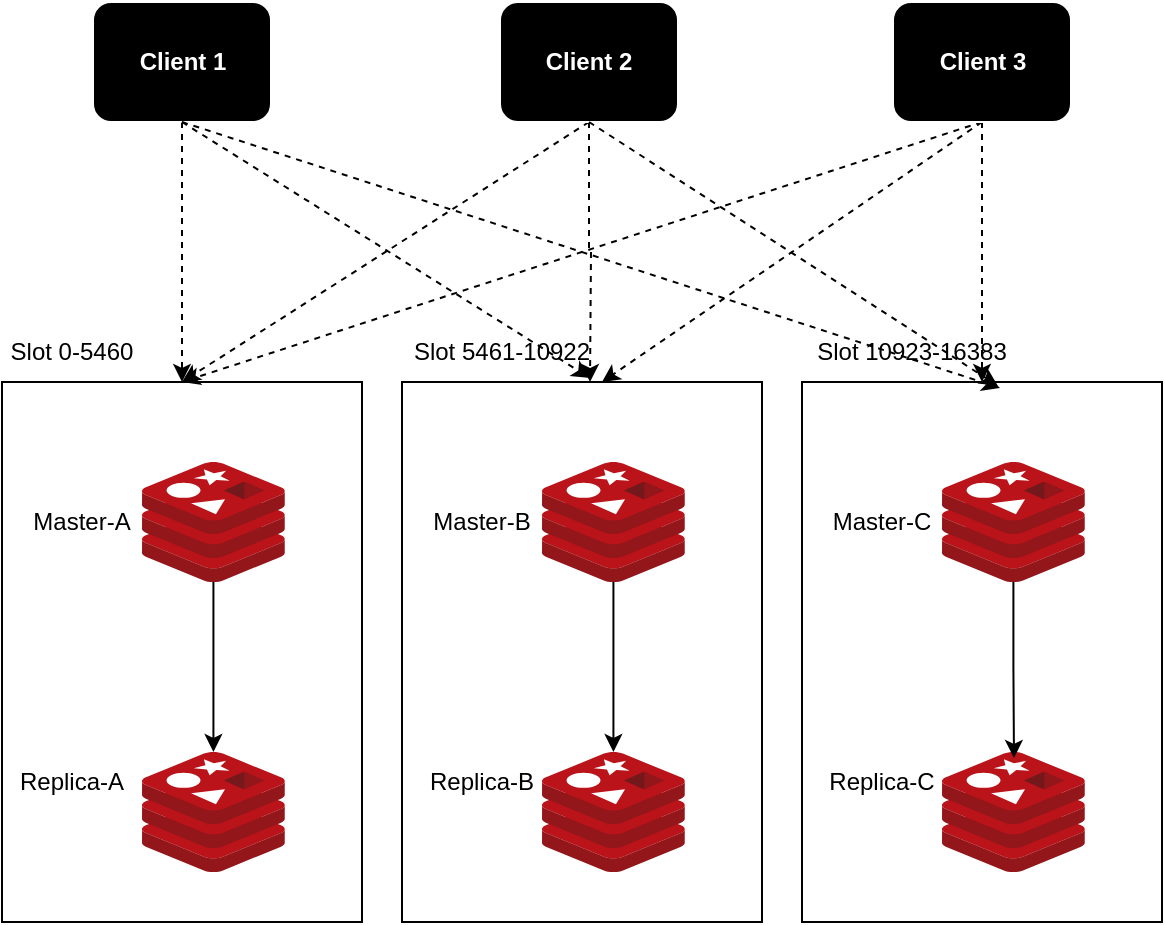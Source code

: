 <mxfile version="26.1.3">
  <diagram name="第 1 页" id="S6oLFyDK09IUJYJYNc0d">
    <mxGraphModel dx="1434" dy="833" grid="1" gridSize="10" guides="1" tooltips="1" connect="1" arrows="1" fold="1" page="1" pageScale="1" pageWidth="827" pageHeight="1169" math="0" shadow="0">
      <root>
        <mxCell id="0" />
        <mxCell id="1" parent="0" />
        <mxCell id="PF7ncsUSyslSpBPPcUuv-26" value="" style="rounded=0;whiteSpace=wrap;html=1;" parent="1" vertex="1">
          <mxGeometry x="520" y="340" width="180" height="270" as="geometry" />
        </mxCell>
        <mxCell id="PF7ncsUSyslSpBPPcUuv-25" value="" style="rounded=0;whiteSpace=wrap;html=1;" parent="1" vertex="1">
          <mxGeometry x="320" y="340" width="180" height="270" as="geometry" />
        </mxCell>
        <mxCell id="PF7ncsUSyslSpBPPcUuv-24" value="" style="rounded=0;whiteSpace=wrap;html=1;" parent="1" vertex="1">
          <mxGeometry x="120" y="340" width="180" height="270" as="geometry" />
        </mxCell>
        <mxCell id="PF7ncsUSyslSpBPPcUuv-15" style="edgeStyle=orthogonalEdgeStyle;rounded=0;orthogonalLoop=1;jettySize=auto;html=1;" parent="1" source="PF7ncsUSyslSpBPPcUuv-3" target="PF7ncsUSyslSpBPPcUuv-12" edge="1">
          <mxGeometry relative="1" as="geometry" />
        </mxCell>
        <mxCell id="PF7ncsUSyslSpBPPcUuv-3" value="" style="image;sketch=0;aspect=fixed;html=1;points=[];align=center;fontSize=12;image=img/lib/mscae/Cache_Redis_Product.svg;" parent="1" vertex="1">
          <mxGeometry x="190" y="380" width="71.42" height="60" as="geometry" />
        </mxCell>
        <mxCell id="PF7ncsUSyslSpBPPcUuv-16" style="edgeStyle=orthogonalEdgeStyle;rounded=0;orthogonalLoop=1;jettySize=auto;html=1;" parent="1" source="PF7ncsUSyslSpBPPcUuv-10" target="PF7ncsUSyslSpBPPcUuv-13" edge="1">
          <mxGeometry relative="1" as="geometry" />
        </mxCell>
        <mxCell id="PF7ncsUSyslSpBPPcUuv-10" value="" style="image;sketch=0;aspect=fixed;html=1;points=[];align=center;fontSize=12;image=img/lib/mscae/Cache_Redis_Product.svg;" parent="1" vertex="1">
          <mxGeometry x="390" y="380" width="71.42" height="60" as="geometry" />
        </mxCell>
        <mxCell id="PF7ncsUSyslSpBPPcUuv-11" value="" style="image;sketch=0;aspect=fixed;html=1;points=[];align=center;fontSize=12;image=img/lib/mscae/Cache_Redis_Product.svg;" parent="1" vertex="1">
          <mxGeometry x="590" y="380" width="71.42" height="60" as="geometry" />
        </mxCell>
        <mxCell id="PF7ncsUSyslSpBPPcUuv-12" value="" style="image;sketch=0;aspect=fixed;html=1;points=[];align=center;fontSize=12;image=img/lib/mscae/Cache_Redis_Product.svg;" parent="1" vertex="1">
          <mxGeometry x="190" y="525" width="71.42" height="60" as="geometry" />
        </mxCell>
        <mxCell id="PF7ncsUSyslSpBPPcUuv-13" value="" style="image;sketch=0;aspect=fixed;html=1;points=[];align=center;fontSize=12;image=img/lib/mscae/Cache_Redis_Product.svg;" parent="1" vertex="1">
          <mxGeometry x="390" y="525" width="71.42" height="60" as="geometry" />
        </mxCell>
        <mxCell id="PF7ncsUSyslSpBPPcUuv-14" value="" style="image;sketch=0;aspect=fixed;html=1;points=[];align=center;fontSize=12;image=img/lib/mscae/Cache_Redis_Product.svg;" parent="1" vertex="1">
          <mxGeometry x="590" y="525" width="71.42" height="60" as="geometry" />
        </mxCell>
        <mxCell id="PF7ncsUSyslSpBPPcUuv-17" style="edgeStyle=orthogonalEdgeStyle;rounded=0;orthogonalLoop=1;jettySize=auto;html=1;entryX=0.504;entryY=0.05;entryDx=0;entryDy=0;entryPerimeter=0;" parent="1" source="PF7ncsUSyslSpBPPcUuv-11" target="PF7ncsUSyslSpBPPcUuv-14" edge="1">
          <mxGeometry relative="1" as="geometry" />
        </mxCell>
        <mxCell id="PF7ncsUSyslSpBPPcUuv-18" value="Master-A" style="text;html=1;align=center;verticalAlign=middle;whiteSpace=wrap;rounded=0;" parent="1" vertex="1">
          <mxGeometry x="130" y="395" width="60" height="30" as="geometry" />
        </mxCell>
        <mxCell id="PF7ncsUSyslSpBPPcUuv-22" value="Master-B" style="text;html=1;align=center;verticalAlign=middle;whiteSpace=wrap;rounded=0;" parent="1" vertex="1">
          <mxGeometry x="330" y="395" width="60" height="30" as="geometry" />
        </mxCell>
        <mxCell id="PF7ncsUSyslSpBPPcUuv-23" value="Master-C" style="text;html=1;align=center;verticalAlign=middle;whiteSpace=wrap;rounded=0;" parent="1" vertex="1">
          <mxGeometry x="530" y="395" width="60" height="30" as="geometry" />
        </mxCell>
        <mxCell id="PF7ncsUSyslSpBPPcUuv-27" value="Replica-A" style="text;html=1;align=center;verticalAlign=middle;whiteSpace=wrap;rounded=0;" parent="1" vertex="1">
          <mxGeometry x="125" y="525" width="60" height="30" as="geometry" />
        </mxCell>
        <mxCell id="PF7ncsUSyslSpBPPcUuv-28" value="Replica-B" style="text;html=1;align=center;verticalAlign=middle;whiteSpace=wrap;rounded=0;" parent="1" vertex="1">
          <mxGeometry x="330" y="525" width="60" height="30" as="geometry" />
        </mxCell>
        <mxCell id="PF7ncsUSyslSpBPPcUuv-29" value="Replica-C" style="text;html=1;align=center;verticalAlign=middle;whiteSpace=wrap;rounded=0;" parent="1" vertex="1">
          <mxGeometry x="530" y="525" width="60" height="30" as="geometry" />
        </mxCell>
        <mxCell id="PF7ncsUSyslSpBPPcUuv-30" value="Slot 0-5460" style="text;html=1;align=center;verticalAlign=middle;whiteSpace=wrap;rounded=0;" parent="1" vertex="1">
          <mxGeometry x="120" y="310" width="70" height="30" as="geometry" />
        </mxCell>
        <mxCell id="PF7ncsUSyslSpBPPcUuv-31" value="Slot 5461-10922" style="text;html=1;align=center;verticalAlign=middle;whiteSpace=wrap;rounded=0;" parent="1" vertex="1">
          <mxGeometry x="320" y="310" width="100" height="30" as="geometry" />
        </mxCell>
        <mxCell id="PF7ncsUSyslSpBPPcUuv-32" value="Slot 10923-16383" style="text;html=1;align=center;verticalAlign=middle;whiteSpace=wrap;rounded=0;" parent="1" vertex="1">
          <mxGeometry x="520" y="310" width="110" height="30" as="geometry" />
        </mxCell>
        <mxCell id="PF7ncsUSyslSpBPPcUuv-38" style="edgeStyle=orthogonalEdgeStyle;rounded=0;orthogonalLoop=1;jettySize=auto;html=1;exitX=0.5;exitY=1;exitDx=0;exitDy=0;entryX=0.5;entryY=0;entryDx=0;entryDy=0;dashed=1;" parent="1" source="PF7ncsUSyslSpBPPcUuv-34" target="PF7ncsUSyslSpBPPcUuv-24" edge="1">
          <mxGeometry relative="1" as="geometry" />
        </mxCell>
        <mxCell id="PF7ncsUSyslSpBPPcUuv-34" value="Client 1" style="rounded=1;whiteSpace=wrap;html=1;fontStyle=1;fillColor=#000000;strokeColor=#FFFFFF;fontColor=#FFFFFF;" parent="1" vertex="1">
          <mxGeometry x="165.5" y="150" width="89" height="60" as="geometry" />
        </mxCell>
        <mxCell id="PF7ncsUSyslSpBPPcUuv-41" style="rounded=0;orthogonalLoop=1;jettySize=auto;html=1;exitX=0.5;exitY=1;exitDx=0;exitDy=0;entryX=0.5;entryY=0;entryDx=0;entryDy=0;dashed=1;" parent="1" source="PF7ncsUSyslSpBPPcUuv-35" target="PF7ncsUSyslSpBPPcUuv-24" edge="1">
          <mxGeometry relative="1" as="geometry" />
        </mxCell>
        <mxCell id="PF7ncsUSyslSpBPPcUuv-42" style="edgeStyle=orthogonalEdgeStyle;rounded=0;orthogonalLoop=1;jettySize=auto;html=1;exitX=0.5;exitY=1;exitDx=0;exitDy=0;dashed=1;" parent="1" source="PF7ncsUSyslSpBPPcUuv-35" edge="1">
          <mxGeometry relative="1" as="geometry">
            <mxPoint x="414" y="340" as="targetPoint" />
          </mxGeometry>
        </mxCell>
        <mxCell id="PF7ncsUSyslSpBPPcUuv-35" value="Client 2" style="rounded=1;whiteSpace=wrap;html=1;fontStyle=1;fillColor=#000000;strokeColor=#FFFFFF;fontColor=#FFFFFF;" parent="1" vertex="1">
          <mxGeometry x="369" y="150" width="89" height="60" as="geometry" />
        </mxCell>
        <mxCell id="PF7ncsUSyslSpBPPcUuv-44" style="rounded=0;orthogonalLoop=1;jettySize=auto;html=1;exitX=0.5;exitY=1;exitDx=0;exitDy=0;entryX=0.5;entryY=0;entryDx=0;entryDy=0;dashed=1;" parent="1" source="PF7ncsUSyslSpBPPcUuv-36" target="PF7ncsUSyslSpBPPcUuv-24" edge="1">
          <mxGeometry relative="1" as="geometry" />
        </mxCell>
        <mxCell id="PF7ncsUSyslSpBPPcUuv-45" style="rounded=0;orthogonalLoop=1;jettySize=auto;html=1;exitX=0.5;exitY=1;exitDx=0;exitDy=0;entryX=1;entryY=1;entryDx=0;entryDy=0;dashed=1;" parent="1" source="PF7ncsUSyslSpBPPcUuv-36" target="PF7ncsUSyslSpBPPcUuv-31" edge="1">
          <mxGeometry relative="1" as="geometry" />
        </mxCell>
        <mxCell id="PF7ncsUSyslSpBPPcUuv-46" style="edgeStyle=orthogonalEdgeStyle;rounded=0;orthogonalLoop=1;jettySize=auto;html=1;exitX=0.5;exitY=1;exitDx=0;exitDy=0;dashed=1;" parent="1" source="PF7ncsUSyslSpBPPcUuv-36" target="PF7ncsUSyslSpBPPcUuv-26" edge="1">
          <mxGeometry relative="1" as="geometry" />
        </mxCell>
        <mxCell id="PF7ncsUSyslSpBPPcUuv-36" value="Client 3" style="rounded=1;whiteSpace=wrap;html=1;fontStyle=1;fillColor=#000000;strokeColor=#FFFFFF;fontColor=#FFFFFF;" parent="1" vertex="1">
          <mxGeometry x="565.5" y="150" width="89" height="60" as="geometry" />
        </mxCell>
        <mxCell id="PF7ncsUSyslSpBPPcUuv-39" style="rounded=0;orthogonalLoop=1;jettySize=auto;html=1;exitX=0.5;exitY=1;exitDx=0;exitDy=0;entryX=0.94;entryY=0.933;entryDx=0;entryDy=0;entryPerimeter=0;dashed=1;" parent="1" source="PF7ncsUSyslSpBPPcUuv-34" target="PF7ncsUSyslSpBPPcUuv-31" edge="1">
          <mxGeometry relative="1" as="geometry" />
        </mxCell>
        <mxCell id="PF7ncsUSyslSpBPPcUuv-40" style="rounded=0;orthogonalLoop=1;jettySize=auto;html=1;exitX=0.5;exitY=1;exitDx=0;exitDy=0;entryX=0.55;entryY=0.011;entryDx=0;entryDy=0;entryPerimeter=0;dashed=1;" parent="1" source="PF7ncsUSyslSpBPPcUuv-34" target="PF7ncsUSyslSpBPPcUuv-26" edge="1">
          <mxGeometry relative="1" as="geometry" />
        </mxCell>
        <mxCell id="PF7ncsUSyslSpBPPcUuv-43" style="rounded=0;orthogonalLoop=1;jettySize=auto;html=1;exitX=0.5;exitY=1;exitDx=0;exitDy=0;entryX=0.544;entryY=0.007;entryDx=0;entryDy=0;entryPerimeter=0;dashed=1;" parent="1" source="PF7ncsUSyslSpBPPcUuv-35" target="PF7ncsUSyslSpBPPcUuv-26" edge="1">
          <mxGeometry relative="1" as="geometry" />
        </mxCell>
      </root>
    </mxGraphModel>
  </diagram>
</mxfile>
